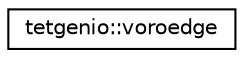 digraph "Graphical Class Hierarchy"
{
  edge [fontname="Helvetica",fontsize="10",labelfontname="Helvetica",labelfontsize="10"];
  node [fontname="Helvetica",fontsize="10",shape=record];
  rankdir="LR";
  Node0 [label="tetgenio::voroedge",height=0.2,width=0.4,color="black", fillcolor="white", style="filled",URL="$structtetgenio_1_1voroedge.html"];
}
